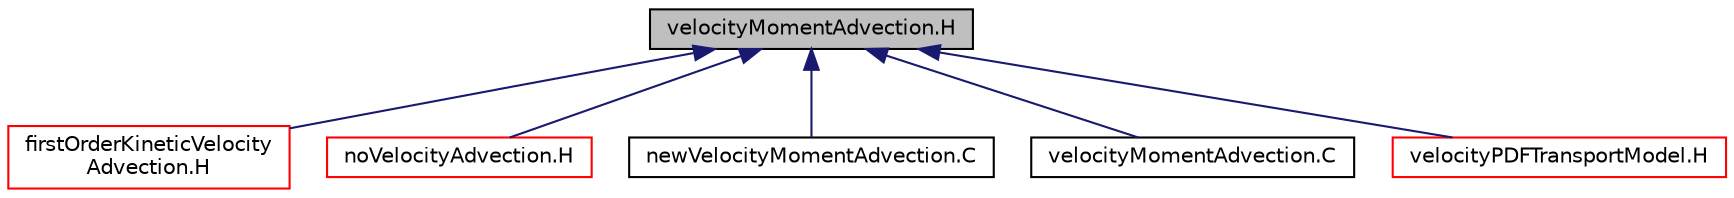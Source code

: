 digraph "velocityMomentAdvection.H"
{
  bgcolor="transparent";
  edge [fontname="Helvetica",fontsize="10",labelfontname="Helvetica",labelfontsize="10"];
  node [fontname="Helvetica",fontsize="10",shape=record];
  Node40 [label="velocityMomentAdvection.H",height=0.2,width=0.4,color="black", fillcolor="grey75", style="filled", fontcolor="black"];
  Node40 -> Node41 [dir="back",color="midnightblue",fontsize="10",style="solid",fontname="Helvetica"];
  Node41 [label="firstOrderKineticVelocity\lAdvection.H",height=0.2,width=0.4,color="red",URL="$a00173.html"];
  Node40 -> Node45 [dir="back",color="midnightblue",fontsize="10",style="solid",fontname="Helvetica"];
  Node45 [label="noVelocityAdvection.H",height=0.2,width=0.4,color="red",URL="$a00179.html"];
  Node40 -> Node47 [dir="back",color="midnightblue",fontsize="10",style="solid",fontname="Helvetica"];
  Node47 [label="newVelocityMomentAdvection.C",height=0.2,width=0.4,color="black",URL="$a00182.html"];
  Node40 -> Node48 [dir="back",color="midnightblue",fontsize="10",style="solid",fontname="Helvetica"];
  Node48 [label="velocityMomentAdvection.C",height=0.2,width=0.4,color="black",URL="$a00185.html"];
  Node40 -> Node49 [dir="back",color="midnightblue",fontsize="10",style="solid",fontname="Helvetica"];
  Node49 [label="velocityPDFTransportModel.H",height=0.2,width=0.4,color="red",URL="$a00374.html"];
}
